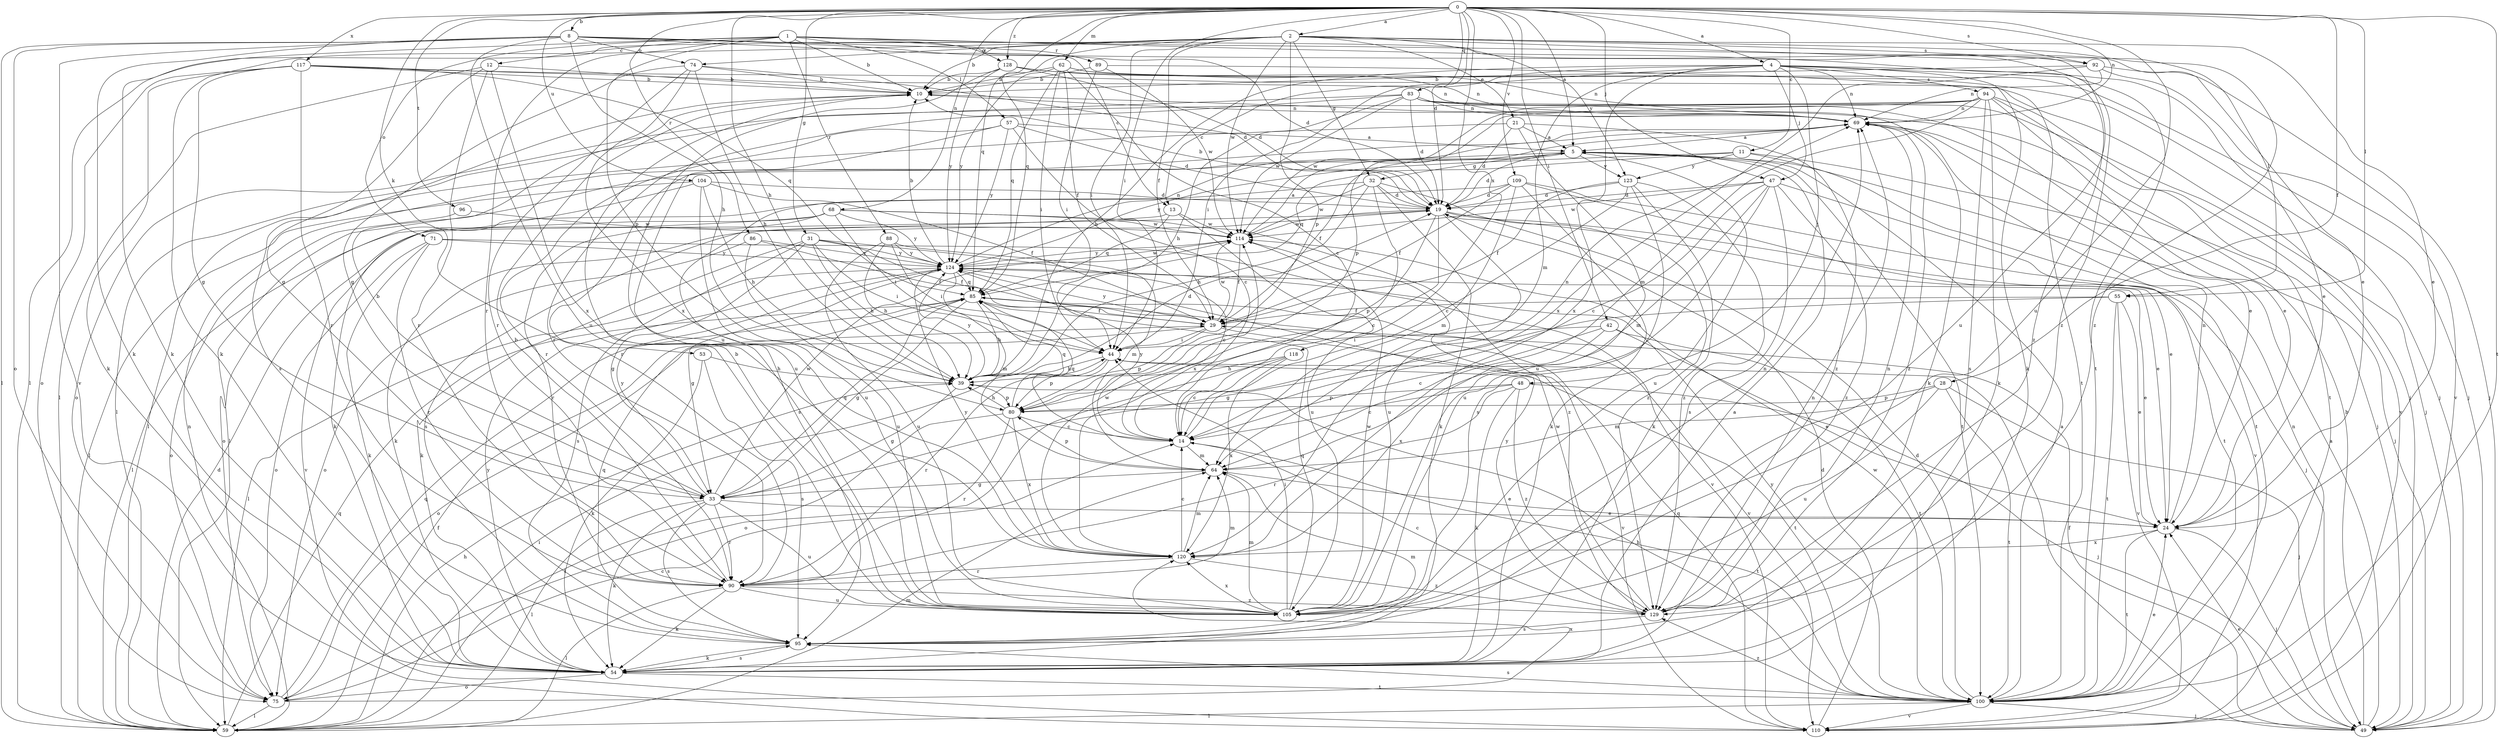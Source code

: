 strict digraph  {
0;
1;
2;
4;
5;
8;
10;
11;
12;
13;
14;
19;
21;
24;
28;
29;
31;
32;
33;
39;
42;
44;
47;
48;
49;
53;
54;
55;
57;
59;
62;
64;
68;
69;
71;
74;
75;
80;
83;
85;
86;
88;
89;
90;
92;
94;
95;
96;
100;
104;
105;
109;
110;
114;
117;
118;
120;
123;
124;
128;
129;
0 -> 2  [label=a];
0 -> 4  [label=a];
0 -> 5  [label=a];
0 -> 8  [label=b];
0 -> 11  [label=c];
0 -> 19  [label=d];
0 -> 28  [label=f];
0 -> 31  [label=g];
0 -> 39  [label=h];
0 -> 42  [label=i];
0 -> 44  [label=i];
0 -> 47  [label=j];
0 -> 53  [label=k];
0 -> 55  [label=l];
0 -> 62  [label=m];
0 -> 68  [label=n];
0 -> 69  [label=n];
0 -> 83  [label=q];
0 -> 85  [label=q];
0 -> 86  [label=r];
0 -> 92  [label=s];
0 -> 96  [label=t];
0 -> 100  [label=t];
0 -> 104  [label=u];
0 -> 105  [label=u];
0 -> 109  [label=v];
0 -> 117  [label=x];
0 -> 118  [label=x];
0 -> 128  [label=z];
1 -> 10  [label=b];
1 -> 12  [label=c];
1 -> 54  [label=k];
1 -> 55  [label=l];
1 -> 57  [label=l];
1 -> 71  [label=o];
1 -> 80  [label=p];
1 -> 88  [label=r];
1 -> 89  [label=r];
1 -> 90  [label=r];
1 -> 128  [label=z];
1 -> 129  [label=z];
2 -> 10  [label=b];
2 -> 21  [label=e];
2 -> 24  [label=e];
2 -> 29  [label=f];
2 -> 32  [label=g];
2 -> 44  [label=i];
2 -> 54  [label=k];
2 -> 59  [label=l];
2 -> 74  [label=o];
2 -> 80  [label=p];
2 -> 85  [label=q];
2 -> 92  [label=s];
2 -> 105  [label=u];
2 -> 114  [label=w];
2 -> 123  [label=y];
2 -> 129  [label=z];
4 -> 13  [label=c];
4 -> 24  [label=e];
4 -> 39  [label=h];
4 -> 44  [label=i];
4 -> 47  [label=j];
4 -> 48  [label=j];
4 -> 54  [label=k];
4 -> 64  [label=m];
4 -> 69  [label=n];
4 -> 94  [label=s];
4 -> 120  [label=x];
4 -> 129  [label=z];
5 -> 19  [label=d];
5 -> 29  [label=f];
5 -> 32  [label=g];
5 -> 59  [label=l];
5 -> 100  [label=t];
5 -> 105  [label=u];
5 -> 123  [label=y];
8 -> 13  [label=c];
8 -> 19  [label=d];
8 -> 24  [label=e];
8 -> 39  [label=h];
8 -> 54  [label=k];
8 -> 59  [label=l];
8 -> 74  [label=o];
8 -> 75  [label=o];
8 -> 100  [label=t];
8 -> 105  [label=u];
8 -> 110  [label=v];
10 -> 69  [label=n];
10 -> 95  [label=s];
11 -> 49  [label=j];
11 -> 85  [label=q];
11 -> 100  [label=t];
11 -> 123  [label=y];
11 -> 124  [label=y];
12 -> 10  [label=b];
12 -> 33  [label=g];
12 -> 59  [label=l];
12 -> 90  [label=r];
12 -> 120  [label=x];
13 -> 85  [label=q];
13 -> 95  [label=s];
13 -> 105  [label=u];
13 -> 114  [label=w];
14 -> 64  [label=m];
14 -> 69  [label=n];
14 -> 85  [label=q];
14 -> 100  [label=t];
14 -> 124  [label=y];
19 -> 10  [label=b];
19 -> 14  [label=c];
19 -> 24  [label=e];
19 -> 49  [label=j];
19 -> 54  [label=k];
19 -> 80  [label=p];
19 -> 105  [label=u];
19 -> 114  [label=w];
21 -> 5  [label=a];
21 -> 19  [label=d];
21 -> 59  [label=l];
21 -> 105  [label=u];
21 -> 129  [label=z];
24 -> 49  [label=j];
24 -> 69  [label=n];
24 -> 100  [label=t];
24 -> 120  [label=x];
28 -> 49  [label=j];
28 -> 64  [label=m];
28 -> 80  [label=p];
28 -> 100  [label=t];
28 -> 105  [label=u];
29 -> 44  [label=i];
29 -> 75  [label=o];
29 -> 80  [label=p];
29 -> 110  [label=v];
29 -> 114  [label=w];
29 -> 124  [label=y];
31 -> 14  [label=c];
31 -> 29  [label=f];
31 -> 33  [label=g];
31 -> 39  [label=h];
31 -> 44  [label=i];
31 -> 54  [label=k];
31 -> 95  [label=s];
31 -> 124  [label=y];
32 -> 19  [label=d];
32 -> 39  [label=h];
32 -> 54  [label=k];
32 -> 95  [label=s];
32 -> 114  [label=w];
32 -> 120  [label=x];
32 -> 129  [label=z];
33 -> 10  [label=b];
33 -> 24  [label=e];
33 -> 54  [label=k];
33 -> 59  [label=l];
33 -> 85  [label=q];
33 -> 90  [label=r];
33 -> 95  [label=s];
33 -> 105  [label=u];
33 -> 114  [label=w];
33 -> 124  [label=y];
39 -> 19  [label=d];
39 -> 33  [label=g];
39 -> 80  [label=p];
39 -> 124  [label=y];
42 -> 14  [label=c];
42 -> 24  [label=e];
42 -> 44  [label=i];
42 -> 100  [label=t];
42 -> 120  [label=x];
44 -> 39  [label=h];
44 -> 80  [label=p];
44 -> 90  [label=r];
44 -> 100  [label=t];
47 -> 14  [label=c];
47 -> 19  [label=d];
47 -> 64  [label=m];
47 -> 95  [label=s];
47 -> 100  [label=t];
47 -> 105  [label=u];
47 -> 114  [label=w];
47 -> 129  [label=z];
48 -> 14  [label=c];
48 -> 49  [label=j];
48 -> 54  [label=k];
48 -> 80  [label=p];
48 -> 90  [label=r];
48 -> 129  [label=z];
49 -> 5  [label=a];
49 -> 10  [label=b];
49 -> 24  [label=e];
49 -> 29  [label=f];
49 -> 44  [label=i];
53 -> 39  [label=h];
53 -> 54  [label=k];
53 -> 95  [label=s];
54 -> 5  [label=a];
54 -> 69  [label=n];
54 -> 75  [label=o];
54 -> 95  [label=s];
54 -> 100  [label=t];
54 -> 124  [label=y];
55 -> 24  [label=e];
55 -> 29  [label=f];
55 -> 33  [label=g];
55 -> 100  [label=t];
55 -> 110  [label=v];
57 -> 5  [label=a];
57 -> 14  [label=c];
57 -> 19  [label=d];
57 -> 90  [label=r];
57 -> 105  [label=u];
57 -> 124  [label=y];
59 -> 19  [label=d];
59 -> 29  [label=f];
59 -> 39  [label=h];
59 -> 44  [label=i];
59 -> 64  [label=m];
59 -> 69  [label=n];
59 -> 85  [label=q];
62 -> 10  [label=b];
62 -> 14  [label=c];
62 -> 29  [label=f];
62 -> 44  [label=i];
62 -> 49  [label=j];
62 -> 69  [label=n];
62 -> 85  [label=q];
62 -> 124  [label=y];
64 -> 24  [label=e];
64 -> 33  [label=g];
64 -> 80  [label=p];
68 -> 44  [label=i];
68 -> 59  [label=l];
68 -> 90  [label=r];
68 -> 110  [label=v];
68 -> 114  [label=w];
68 -> 124  [label=y];
68 -> 129  [label=z];
69 -> 5  [label=a];
69 -> 49  [label=j];
69 -> 90  [label=r];
69 -> 129  [label=z];
71 -> 54  [label=k];
71 -> 75  [label=o];
71 -> 90  [label=r];
71 -> 110  [label=v];
71 -> 124  [label=y];
74 -> 10  [label=b];
74 -> 19  [label=d];
74 -> 33  [label=g];
74 -> 39  [label=h];
74 -> 90  [label=r];
74 -> 120  [label=x];
75 -> 14  [label=c];
75 -> 59  [label=l];
75 -> 85  [label=q];
75 -> 120  [label=x];
80 -> 14  [label=c];
80 -> 39  [label=h];
80 -> 59  [label=l];
80 -> 85  [label=q];
80 -> 90  [label=r];
80 -> 120  [label=x];
83 -> 19  [label=d];
83 -> 24  [label=e];
83 -> 39  [label=h];
83 -> 49  [label=j];
83 -> 54  [label=k];
83 -> 59  [label=l];
83 -> 69  [label=n];
83 -> 90  [label=r];
83 -> 114  [label=w];
85 -> 29  [label=f];
85 -> 33  [label=g];
85 -> 39  [label=h];
85 -> 110  [label=v];
86 -> 29  [label=f];
86 -> 75  [label=o];
86 -> 105  [label=u];
86 -> 124  [label=y];
88 -> 39  [label=h];
88 -> 44  [label=i];
88 -> 64  [label=m];
88 -> 105  [label=u];
88 -> 124  [label=y];
89 -> 10  [label=b];
89 -> 44  [label=i];
89 -> 100  [label=t];
89 -> 114  [label=w];
90 -> 10  [label=b];
90 -> 54  [label=k];
90 -> 59  [label=l];
90 -> 64  [label=m];
90 -> 105  [label=u];
90 -> 129  [label=z];
92 -> 10  [label=b];
92 -> 49  [label=j];
92 -> 69  [label=n];
92 -> 110  [label=v];
92 -> 120  [label=x];
94 -> 24  [label=e];
94 -> 54  [label=k];
94 -> 64  [label=m];
94 -> 69  [label=n];
94 -> 75  [label=o];
94 -> 80  [label=p];
94 -> 95  [label=s];
94 -> 100  [label=t];
94 -> 110  [label=v];
94 -> 114  [label=w];
95 -> 54  [label=k];
95 -> 64  [label=m];
95 -> 85  [label=q];
96 -> 75  [label=o];
96 -> 114  [label=w];
100 -> 5  [label=a];
100 -> 19  [label=d];
100 -> 24  [label=e];
100 -> 39  [label=h];
100 -> 49  [label=j];
100 -> 59  [label=l];
100 -> 95  [label=s];
100 -> 110  [label=v];
100 -> 114  [label=w];
100 -> 124  [label=y];
100 -> 129  [label=z];
104 -> 19  [label=d];
104 -> 29  [label=f];
104 -> 39  [label=h];
104 -> 54  [label=k];
104 -> 59  [label=l];
104 -> 105  [label=u];
105 -> 10  [label=b];
105 -> 44  [label=i];
105 -> 64  [label=m];
105 -> 69  [label=n];
105 -> 85  [label=q];
105 -> 114  [label=w];
105 -> 120  [label=x];
109 -> 19  [label=d];
109 -> 24  [label=e];
109 -> 29  [label=f];
109 -> 54  [label=k];
109 -> 64  [label=m];
109 -> 75  [label=o];
109 -> 110  [label=v];
110 -> 19  [label=d];
110 -> 69  [label=n];
110 -> 85  [label=q];
114 -> 5  [label=a];
114 -> 29  [label=f];
114 -> 124  [label=y];
117 -> 10  [label=b];
117 -> 33  [label=g];
117 -> 49  [label=j];
117 -> 54  [label=k];
117 -> 69  [label=n];
117 -> 75  [label=o];
117 -> 85  [label=q];
117 -> 90  [label=r];
118 -> 14  [label=c];
118 -> 39  [label=h];
118 -> 75  [label=o];
118 -> 120  [label=x];
120 -> 14  [label=c];
120 -> 64  [label=m];
120 -> 90  [label=r];
120 -> 114  [label=w];
120 -> 124  [label=y];
120 -> 129  [label=z];
123 -> 14  [label=c];
123 -> 19  [label=d];
123 -> 29  [label=f];
123 -> 54  [label=k];
123 -> 95  [label=s];
123 -> 129  [label=z];
124 -> 10  [label=b];
124 -> 24  [label=e];
124 -> 33  [label=g];
124 -> 59  [label=l];
124 -> 64  [label=m];
124 -> 69  [label=n];
124 -> 85  [label=q];
124 -> 114  [label=w];
128 -> 10  [label=b];
128 -> 19  [label=d];
128 -> 49  [label=j];
128 -> 69  [label=n];
128 -> 105  [label=u];
128 -> 124  [label=y];
129 -> 14  [label=c];
129 -> 69  [label=n];
129 -> 95  [label=s];
129 -> 114  [label=w];
129 -> 124  [label=y];
}
